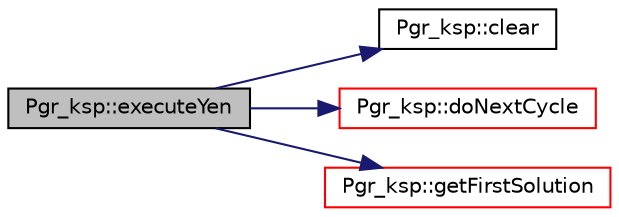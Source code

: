 digraph "Pgr_ksp::executeYen"
{
  edge [fontname="Helvetica",fontsize="10",labelfontname="Helvetica",labelfontsize="10"];
  node [fontname="Helvetica",fontsize="10",shape=record];
  rankdir="LR";
  Node31 [label="Pgr_ksp::executeYen",height=0.2,width=0.4,color="black", fillcolor="grey75", style="filled", fontcolor="black"];
  Node31 -> Node32 [color="midnightblue",fontsize="10",style="solid",fontname="Helvetica"];
  Node32 [label="Pgr_ksp::clear",height=0.2,width=0.4,color="black", fillcolor="white", style="filled",URL="$classPgr__ksp.html#a8c4a810ebc0c9d3b5b24c0353075fc96"];
  Node31 -> Node33 [color="midnightblue",fontsize="10",style="solid",fontname="Helvetica"];
  Node33 [label="Pgr_ksp::doNextCycle",height=0.2,width=0.4,color="red", fillcolor="white", style="filled",URL="$classPgr__ksp.html#a1e5476d1b0d125fef8f3e5aa634b5782",tooltip="Performs the next cycle of the algorithm. "];
  Node31 -> Node43 [color="midnightblue",fontsize="10",style="solid",fontname="Helvetica"];
  Node43 [label="Pgr_ksp::getFirstSolution",height=0.2,width=0.4,color="red", fillcolor="white", style="filled",URL="$classPgr__ksp.html#a11eac853ca869c5b829f13a7c199255c",tooltip="Performs the first Dijkstra of the algorithm. "];
}
